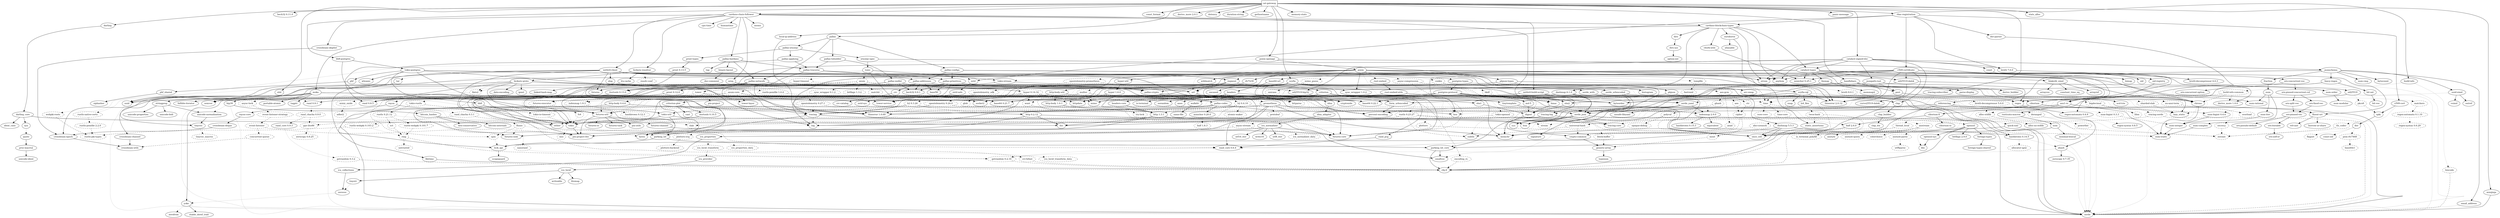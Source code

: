 digraph {
    0 [ label = "cat-gateway" shape = box]
    1 [ label = "anyhow" ]
    2 [ label = "base64 0.22.1" ]
    3 [ label = "bb8" ]
    4 [ label = "bb8-postgres" ]
    5 [ label = "bech32 0.11.0" ]
    6 [ label = "blake2b_simd" ]
    7 [ label = "build-info" ]
    8 [ label = "bytes" ]
    9 [ label = "c509-certificate" ]
    10 [ label = "cardano-blockchain-types" ]
    11 [ label = "cardano-chain-follower" ]
    12 [ label = "catalyst-signed-doc" ]
    13 [ label = "catalyst-types" ]
    14 [ label = "chrono" ]
    15 [ label = "clap" ]
    16 [ label = "const_format" ]
    17 [ label = "cpu-time" ]
    18 [ label = "crossbeam-skiplist" ]
    19 [ label = "darling" ]
    20 [ label = "dashmap 6.1.0" ]
    21 [ label = "derive_more 2.0.1" ]
    22 [ label = "dotenvy" ]
    23 [ label = "duration-string" ]
    24 [ label = "ed25519-dalek" ]
    25 [ label = "futures" ]
    26 [ label = "gethostname" ]
    27 [ label = "handlebars" ]
    28 [ label = "hex" ]
    29 [ label = "local-ip-address" ]
    30 [ label = "memory-stats" ]
    31 [ label = "mime" ]
    32 [ label = "minicbor 0.25.1" ]
    33 [ label = "minijinja" ]
    34 [ label = "moka" ]
    35 [ label = "num-bigint 0.4.6" ]
    36 [ label = "num-traits" ]
    37 [ label = "openssl" ]
    38 [ label = "orx-iterable" ]
    39 [ label = "pallas" ]
    40 [ label = "pallas-traverse" ]
    41 [ label = "panic-message" ]
    42 [ label = "poem" ]
    43 [ label = "poem-openapi" ]
    44 [ label = "prometheus" ]
    45 [ label = "rand 0.8.5" ]
    46 [ label = "rayon" ]
    47 [ label = "rbac-registration" ]
    48 [ label = "regex" ]
    49 [ label = "rust-embed" ]
    50 [ label = "scylla" ]
    51 [ label = "serde" ]
    52 [ label = "serde_json" ]
    53 [ label = "stats_alloc" ]
    54 [ label = "strum" ]
    55 [ label = "thiserror 1.0.69" ]
    56 [ label = "tokio" ]
    57 [ label = "tokio-postgres" ]
    58 [ label = "tracing" ]
    59 [ label = "tracing-subscriber" ]
    60 [ label = "ulid" ]
    61 [ label = "url" ]
    62 [ label = "uuid" ]
    63 [ label = "x509-cert" ]
    64 [ label = "futures-util" ]
    65 [ label = "parking_lot" ]
    66 [ label = "arrayref" ]
    67 [ label = "arrayvec" ]
    68 [ label = "constant_time_eq" ]
    69 [ label = "bincode" style = dashed]
    70 [ label = "build-info-common" style = dashed]
    71 [ label = "asn1-rs" ]
    72 [ label = "bimap" ]
    73 [ label = "oid" ]
    74 [ label = "oid-registry" ]
    75 [ label = "once_cell" ]
    76 [ label = "thiserror 2.0.12" ]
    77 [ label = "cbork-utils" ]
    78 [ label = "dirs" ]
    79 [ label = "ouroboros" ]
    80 [ label = "crossbeam-channel" ]
    81 [ label = "crossbeam-epoch" ]
    82 [ label = "hickory-resolver" ]
    83 [ label = "http 1.3.1" ]
    84 [ label = "humantime" ]
    85 [ label = "memx" ]
    86 [ label = "mithril-build-script" ]
    87 [ label = "mithril-client" ]
    88 [ label = "pallas-crypto" ]
    89 [ label = "pallas-hardano" ]
    90 [ label = "tar" ]
    91 [ label = "tracing-log" ]
    92 [ label = "ureq" ]
    93 [ label = "zstd" ]
    94 [ label = "brotli 7.0.0" ]
    95 [ label = "coset" ]
    96 [ label = "ed25519-bip32" ]
    97 [ label = "jsonpath-rust" ]
    98 [ label = "jsonschema" ]
    99 [ label = "base64-url" ]
    100 [ label = "fluent-uri" ]
    101 [ label = "fmmap" ]
    102 [ label = "orx-concurrent-vec" ]
    103 [ label = "clap_builder" ]
    104 [ label = "crossbeam-utils" ]
    105 [ label = "darling_core" ]
    106 [ label = "cfg-if" ]
    107 [ label = "hashbrown 0.14.5" ]
    108 [ label = "lock_api" ]
    109 [ label = "parking_lot_core" ]
    110 [ label = "curve25519-dalek" ]
    111 [ label = "ed25519" ]
    112 [ label = "rand_core 0.6.4" ]
    113 [ label = "sha2" ]
    114 [ label = "subtle" ]
    115 [ label = "zeroize" style = dashed]
    116 [ label = "futures-channel" ]
    117 [ label = "futures-core" ]
    118 [ label = "futures-executor" style = dashed]
    119 [ label = "futures-io" ]
    120 [ label = "futures-sink" ]
    121 [ label = "futures-task" ]
    122 [ label = "derive_builder" ]
    123 [ label = "log" ]
    124 [ label = "num-order" ]
    125 [ label = "pest" ]
    126 [ label = "half 2.6.0" ]
    127 [ label = "async-lock" style = dashed]
    128 [ label = "event-listener" style = dashed]
    129 [ label = "portable-atomic" ]
    130 [ label = "smallvec" ]
    131 [ label = "tagptr" ]
    132 [ label = "num-integer" ]
    133 [ label = "bitflags 2.9.0" ]
    134 [ label = "foreign-types" ]
    135 [ label = "libc" ]
    136 [ label = "openssl-sys" ]
    137 [ label = "orx-self-or" ]
    138 [ label = "pallas-addresses" ]
    139 [ label = "pallas-codec" ]
    140 [ label = "pallas-configs" ]
    141 [ label = "pallas-network" ]
    142 [ label = "pallas-primitives" ]
    143 [ label = "pallas-txbuilder" ]
    144 [ label = "pallas-utxorpc" ]
    145 [ label = "itertools 0.13.0" ]
    146 [ label = "async-compression" style = dashed]
    147 [ label = "cookie" style = dashed]
    148 [ label = "headers" ]
    149 [ label = "http-body-util" ]
    150 [ label = "hyper 1.6.0" ]
    151 [ label = "hyper-util" ]
    152 [ label = "mime_guess" style = dashed]
    153 [ label = "multer" style = dashed]
    154 [ label = "opentelemetry 0.27.1" style = dashed]
    155 [ label = "opentelemetry-prometheus" style = dashed]
    156 [ label = "percent-encoding" ]
    157 [ label = "pin-project-lite" ]
    158 [ label = "quick-xml" ]
    159 [ label = "rfc7239" ]
    160 [ label = "serde_urlencoded" ]
    161 [ label = "serde_yaml" ]
    162 [ label = "sync_wrapper 1.0.2" ]
    163 [ label = "tempfile" style = dashed]
    164 [ label = "time" style = dashed]
    165 [ label = "tokio-stream" ]
    166 [ label = "tokio-util" ]
    167 [ label = "wildmatch" ]
    168 [ label = "derive_more 1.0.0" ]
    169 [ label = "indexmap 2.9.0" ]
    170 [ label = "fnv" ]
    171 [ label = "lazy_static" ]
    172 [ label = "memchr" ]
    173 [ label = "protobuf" style = dashed]
    174 [ label = "rand_chacha 0.3.1" style = dashed]
    175 [ label = "either" ]
    176 [ label = "rayon-core" ]
    177 [ label = "der-parser" ]
    178 [ label = "aho-corasick" style = dashed]
    179 [ label = "regex-automata 0.4.9" ]
    180 [ label = "regex-syntax 0.8.5" ]
    181 [ label = "rust-embed-utils" ]
    182 [ label = "walkdir" ]
    183 [ label = "arc-swap" ]
    184 [ label = "byteorder" ]
    185 [ label = "dashmap 5.5.3" ]
    186 [ label = "histogram" ]
    187 [ label = "lz4_flex" ]
    188 [ label = "rand_pcg" ]
    189 [ label = "scylla-cql" ]
    190 [ label = "snap" ]
    191 [ label = "socket2" ]
    192 [ label = "tokio-openssl" style = dashed]
    193 [ label = "itoa" ]
    194 [ label = "ryu" ]
    195 [ label = "mio" style = dashed]
    196 [ label = "fallible-iterator" ]
    197 [ label = "phf" ]
    198 [ label = "postgres-protocol" ]
    199 [ label = "postgres-types" ]
    200 [ label = "rand 0.9.1" ]
    201 [ label = "whoami" ]
    202 [ label = "tracing-core" ]
    203 [ label = "matchers" style = dashed]
    204 [ label = "nu-ansi-term" style = dashed]
    205 [ label = "sharded-slab" style = dashed]
    206 [ label = "thread_local" style = dashed]
    207 [ label = "tracing-serde" style = dashed]
    208 [ label = "form_urlencoded" ]
    209 [ label = "idna" ]
    210 [ label = "const-oid" ]
    211 [ label = "der" ]
    212 [ label = "spki" ]
    213 [ label = "tls_codec" style = dashed]
    214 [ label = "pin-utils" ]
    215 [ label = "slab" style = dashed]
    216 [ label = "semver" ]
    217 [ label = "nom" ]
    218 [ label = "rusticata-macros" ]
    219 [ label = "dirs-sys" ]
    220 [ label = "aliasable" ]
    221 [ label = "static_assertions" ]
    222 [ label = "hickory-proto" ]
    223 [ label = "lru-cache" ]
    224 [ label = "resolv-conf" style = dashed]
    225 [ label = "rustls 0.21.12" style = dashed]
    226 [ label = "tokio-rustls" style = dashed]
    227 [ label = "flate2" style = dashed]
    228 [ label = "flume" style = dashed]
    229 [ label = "reqwest" ]
    230 [ label = "slog" ]
    231 [ label = "cryptoxide" ]
    232 [ label = "binary-layout" ]
    233 [ label = "tap" ]
    234 [ label = "filetime" ]
    235 [ label = "rustls 0.23.27" style = dashed]
    236 [ label = "rustls-native-certs" style = dashed]
    237 [ label = "rustls-pki-types" style = dashed]
    238 [ label = "webpki-roots" style = dashed]
    239 [ label = "zstd-safe" ]
    240 [ label = "alloc-no-stdlib" ]
    241 [ label = "alloc-stdlib" style = dashed]
    242 [ label = "brotli-decompressor 4.0.3" ]
    243 [ label = "ciborium" ]
    244 [ label = "ciborium-io" ]
    245 [ label = "ahash" ]
    246 [ label = "bytecount" ]
    247 [ label = "email_address" ]
    248 [ label = "fancy-regex" ]
    249 [ label = "fraction" ]
    250 [ label = "num-cmp" ]
    251 [ label = "referencing" ]
    252 [ label = "uuid-simd" ]
    253 [ label = "borrow-or-share" ]
    254 [ label = "ref-cast" ]
    255 [ label = "fs4" style = dashed]
    256 [ label = "memmap2" ]
    257 [ label = "parse-display" ]
    258 [ label = "orx-concurrent-option" ]
    259 [ label = "orx-fixed-vec" ]
    260 [ label = "orx-pinned-concurrent-col" ]
    261 [ label = "orx-pinned-vec" ]
    262 [ label = "orx-pseudo-default" ]
    263 [ label = "orx-split-vec" ]
    264 [ label = "anstream" style = dashed]
    265 [ label = "anstyle" ]
    266 [ label = "clap_lex" ]
    267 [ label = "strsim" style = dashed]
    268 [ label = "ident_case" ]
    269 [ label = "proc-macro2" ]
    270 [ label = "quote" ]
    271 [ label = "syn" ]
    272 [ label = "allocator-api2" style = dashed]
    273 [ label = "scopeguard" ]
    274 [ label = "digest" ]
    275 [ label = "pkcs8" style = dashed]
    276 [ label = "signature" ]
    277 [ label = "getrandom 0.2.16" style = dashed]
    278 [ label = "num-modular" ]
    279 [ label = "ucd-trie" ]
    280 [ label = "event-listener-strategy" style = dashed]
    281 [ label = "concurrent-queue" style = dashed]
    282 [ label = "foreign-types-shared" ]
    283 [ label = "base58" ]
    284 [ label = "bech32 0.9.1" ]
    285 [ label = "crc" ]
    286 [ label = "minicbor 0.20.0" ]
    287 [ label = "num-rational" ]
    288 [ label = "serde_with" ]
    289 [ label = "criterion" ]
    290 [ label = "pallas-wallet" ]
    291 [ label = "pallas-applying" ]
    292 [ label = "prost-types" ]
    293 [ label = "utxorpc-spec" ]
    294 [ label = "brotli 8.0.1" style = dashed]
    295 [ label = "aes-gcm" style = dashed]
    296 [ label = "hkdf" style = dashed]
    297 [ label = "hmac" ]
    298 [ label = "base64 0.21.7" ]
    299 [ label = "headers-core" ]
    300 [ label = "httpdate" ]
    301 [ label = "sha1" ]
    302 [ label = "http-body 1.0.1" ]
    303 [ label = "h2 0.4.10" style = dashed]
    304 [ label = "httparse" style = dashed]
    305 [ label = "want" style = dashed]
    306 [ label = "tower-service" ]
    307 [ label = "unicase" style = dashed]
    308 [ label = "encoding_rs" style = dashed]
    309 [ label = "spin" style = dashed]
    310 [ label = "opentelemetry 0.24.0" style = dashed]
    311 [ label = "opentelemetry_sdk" style = dashed]
    312 [ label = "uncased" ]
    313 [ label = "unsafe-libyaml" ]
    314 [ label = "fastrand" style = dashed]
    315 [ label = "deranged" style = dashed]
    316 [ label = "num-conv" style = dashed]
    317 [ label = "powerfmt" style = dashed]
    318 [ label = "time-core" style = dashed]
    319 [ label = "equivalent" ]
    320 [ label = "hashbrown 0.15.3" ]
    321 [ label = "ppv-lite86" style = dashed]
    322 [ label = "crossbeam-deque" ]
    323 [ label = "same-file" ]
    324 [ label = "twox-hash" style = dashed]
    325 [ label = "bigdecimal" style = dashed]
    326 [ label = "num-bigint 0.3.3" style = dashed]
    327 [ label = "secrecy" style = dashed]
    328 [ label = "stable_deref_trait" ]
    329 [ label = "yoke" ]
    330 [ label = "phf_shared" ]
    331 [ label = "md-5" ]
    332 [ label = "stringprep" ]
    333 [ label = "rand_chacha 0.9.0" style = dashed]
    334 [ label = "rand_core 0.9.3" ]
    335 [ label = "regex-automata 0.1.10" style = dashed]
    336 [ label = "overload" style = dashed]
    337 [ label = "idna_adapter" ]
    338 [ label = "utf8_iter" ]
    339 [ label = "flagset" style = dashed]
    340 [ label = "pem-rfc7468" style = dashed]
    341 [ label = "base64ct" style = dashed]
    342 [ label = "minimal-lexical" ]
    343 [ label = "option-ext" ]
    344 [ label = "data-encoding" ]
    345 [ label = "ipnet" ]
    346 [ label = "rustls-pemfile 1.0.4" style = dashed]
    347 [ label = "tinyvec" ]
    348 [ label = "linked-hash-map" ]
    349 [ label = "ring" style = dashed]
    350 [ label = "rustls-webpki 0.101.7" style = dashed]
    351 [ label = "sct" style = dashed]
    352 [ label = "crc32fast" style = dashed]
    353 [ label = "miniz_oxide" style = dashed]
    354 [ label = "nanorand" style = dashed]
    355 [ label = "doc-comment" ]
    356 [ label = "rustls-webpki 0.103.2" style = dashed]
    357 [ label = "rustls-pemfile 2.2.0" style = dashed]
    358 [ label = "zstd-sys" ]
    359 [ label = "ciborium-ll" ]
    360 [ label = "zerocopy 0.7.35" ]
    361 [ label = "bit-set" ]
    362 [ label = "num" ]
    363 [ label = "outref" ]
    364 [ label = "vsimd" ]
    365 [ label = "anstyle-parse" style = dashed]
    366 [ label = "anstyle-query" style = dashed]
    367 [ label = "colorchoice" style = dashed]
    368 [ label = "is_terminal_polyfill" style = dashed]
    369 [ label = "utf8parse" style = dashed]
    370 [ label = "unicode-ident" ]
    371 [ label = "block-buffer" style = dashed]
    372 [ label = "crypto-common" ]
    373 [ label = "crc-catalog" ]
    374 [ label = "half 1.8.3" style = dashed]
    375 [ label = "indexmap 1.9.3" style = dashed]
    376 [ label = "anes" ]
    377 [ label = "cast" ]
    378 [ label = "criterion-plot" ]
    379 [ label = "is-terminal" ]
    380 [ label = "itertools 0.10.5" ]
    381 [ label = "oorandom" ]
    382 [ label = "plotters" style = dashed]
    383 [ label = "tinytemplate" ]
    384 [ label = "bip39" ]
    385 [ label = "prost 0.13.5" ]
    386 [ label = "pbjson" ]
    387 [ label = "pbjson-types" ]
    388 [ label = "prost 0.12.6" ]
    389 [ label = "tonic" ]
    390 [ label = "brotli-decompressor 5.0.0" style = dashed]
    391 [ label = "aead" style = dashed]
    392 [ label = "aes" style = dashed]
    393 [ label = "cipher" style = dashed]
    394 [ label = "ctr" style = dashed]
    395 [ label = "ghash" style = dashed]
    396 [ label = "atomic-waker" style = dashed]
    397 [ label = "try-lock" style = dashed]
    398 [ label = "glob" style = dashed]
    399 [ label = "zerocopy 0.8.25" style = dashed]
    400 [ label = "libm" style = dashed]
    401 [ label = "zerofrom" ]
    402 [ label = "siphasher" ]
    403 [ label = "unicode-bidi" ]
    404 [ label = "unicode-normalization" ]
    405 [ label = "unicode-properties" ]
    406 [ label = "getrandom 0.3.2" style = dashed]
    407 [ label = "regex-syntax 0.6.29" style = dashed]
    408 [ label = "icu_normalizer" ]
    409 [ label = "icu_properties" ]
    410 [ label = "tinyvec_macros" style = dashed]
    411 [ label = "untrusted" style = dashed]
    412 [ label = "adler2" style = dashed]
    413 [ label = "bit-vec" ]
    414 [ label = "num-complex" ]
    415 [ label = "num-iter" ]
    416 [ label = "generic-array" ]
    417 [ label = "typenum" ]
    418 [ label = "hashbrown 0.12.3" style = dashed]
    419 [ label = "plotters-backend" style = dashed]
    420 [ label = "plotters-svg" style = dashed]
    421 [ label = "bitcoin_hashes" ]
    422 [ label = "async-stream" style = dashed]
    423 [ label = "axum" style = dashed]
    424 [ label = "h2 0.3.26" style = dashed]
    425 [ label = "http 0.2.12" ]
    426 [ label = "http-body 0.4.6" ]
    427 [ label = "hyper 0.14.32" style = dashed]
    428 [ label = "hyper-timeout" style = dashed]
    429 [ label = "pin-project" ]
    430 [ label = "tower" style = dashed]
    431 [ label = "tower-layer" ]
    432 [ label = "inout" style = dashed]
    433 [ label = "opaque-debug" style = dashed]
    434 [ label = "polyval" style = dashed]
    435 [ label = "icu_collections" ]
    436 [ label = "icu_normalizer_data" style = dashed]
    437 [ label = "icu_provider" ]
    438 [ label = "utf16_iter" ]
    439 [ label = "write16" ]
    440 [ label = "zerovec" ]
    441 [ label = "icu_locid_transform" style = dashed]
    442 [ label = "icu_properties_data" style = dashed]
    443 [ label = "tinystr" ]
    444 [ label = "bitcoin-internals" ]
    445 [ label = "hex-conservative" ]
    446 [ label = "axum-core" style = dashed]
    447 [ label = "bitflags 1.3.2" style = dashed]
    448 [ label = "matchit" style = dashed]
    449 [ label = "sync_wrapper 0.1.2" style = dashed]
    450 [ label = "tokio-io-timeout" style = dashed]
    451 [ label = "universal-hash" style = dashed]
    452 [ label = "icu_locid" ]
    453 [ label = "writeable" ]
    454 [ label = "icu_locid_transform_data" style = dashed]
    455 [ label = "litemap" ]
    0 -> 4 [ ]
    0 -> 5 [ ]
    0 -> 7 [ ]
    0 -> 11 [ ]
    0 -> 12 [ ]
    0 -> 16 [ ]
    0 -> 19 [ ]
    0 -> 21 [ ]
    0 -> 22 [ ]
    0 -> 23 [ ]
    0 -> 26 [ ]
    0 -> 27 [ ]
    0 -> 29 [ ]
    0 -> 30 [ ]
    0 -> 33 [ ]
    0 -> 41 [ ]
    0 -> 43 [ ]
    0 -> 47 [ ]
    0 -> 50 [ ]
    0 -> 53 [ ]
    0 -> 59 [ ]
    0 -> 60 [ ]
    3 -> 64 [ ]
    3 -> 56 [ ]
    4 -> 3 [ ]
    4 -> 57 [ ]
    6 -> 66 [ ]
    6 -> 67 [ ]
    6 -> 68 [ ]
    7 -> 69 [ style = dotted]
    7 -> 70 [ style = dotted]
    9 -> 1 [ ]
    9 -> 72 [ ]
    9 -> 24 [ ]
    9 -> 28 [ ]
    9 -> 32 [ ]
    9 -> 73 [ ]
    9 -> 74 [ ]
    9 -> 75 [ ]
    9 -> 48 [ ]
    9 -> 54 [ ]
    9 -> 76 [ ]
    10 -> 1 [ ]
    10 -> 13 [ ]
    10 -> 77 [ ]
    10 -> 20 [ ]
    10 -> 78 [ ]
    10 -> 79 [ ]
    10 -> 39 [ ]
    10 -> 54 [ ]
    11 -> 10 [ ]
    11 -> 17 [ ]
    11 -> 18 [ ]
    11 -> 82 [ ]
    11 -> 84 [ ]
    11 -> 85 [ ]
    11 -> 86 [ ]
    11 -> 87 [ ]
    11 -> 34 [ ]
    11 -> 89 [ ]
    11 -> 91 [ ]
    11 -> 92 [ ]
    12 -> 1 [ ]
    12 -> 94 [ ]
    12 -> 13 [ ]
    12 -> 15 [ ]
    12 -> 95 [ ]
    12 -> 96 [ ]
    12 -> 25 [ ]
    12 -> 97 [ ]
    12 -> 98 [ ]
    12 -> 54 [ ]
    13 -> 99 [ ]
    13 -> 6 [ ]
    13 -> 14 [ ]
    13 -> 24 [ ]
    13 -> 100 [ ]
    13 -> 101 [ ]
    13 -> 32 [ ]
    13 -> 102 [ ]
    13 -> 88 [ ]
    13 -> 76 [ ]
    13 -> 58 [ ]
    13 -> 62 [ ]
    14 -> 36 [ ]
    14 -> 51 [ style = dotted]
    15 -> 103 [ ]
    18 -> 81 [ ]
    19 -> 105 [ ]
    20 -> 107 [ ]
    20 -> 108 [ ]
    20 -> 75 [ ]
    20 -> 109 [ ]
    20 -> 46 [ style = dotted]
    24 -> 110 [ ]
    24 -> 111 [ ]
    24 -> 113 [ ]
    25 -> 118 [ style = dotted]
    27 -> 122 [ ]
    27 -> 123 [ ]
    27 -> 124 [ ]
    27 -> 125 [ ]
    27 -> 52 [ ]
    29 -> 55 [ ]
    32 -> 126 [ style = dotted]
    33 -> 51 [ ]
    34 -> 127 [ style = dotted]
    34 -> 80 [ ]
    34 -> 81 [ ]
    34 -> 64 [ style = dotted]
    34 -> 65 [ ]
    34 -> 129 [ ]
    34 -> 131 [ ]
    34 -> 55 [ ]
    34 -> 62 [ ]
    35 -> 132 [ ]
    37 -> 133 [ ]
    37 -> 106 [ ]
    37 -> 134 [ ]
    37 -> 75 [ ]
    37 -> 136 [ ]
    38 -> 137 [ ]
    39 -> 140 [ ]
    39 -> 141 [ ]
    39 -> 143 [ ]
    39 -> 144 [ ]
    40 -> 145 [ ]
    40 -> 138 [ ]
    40 -> 142 [ ]
    42 -> 146 [ style = dotted]
    42 -> 14 [ style = dotted]
    42 -> 147 [ style = dotted]
    42 -> 148 [ ]
    42 -> 28 [ style = dotted]
    42 -> 149 [ ]
    42 -> 151 [ ]
    42 -> 152 [ style = dotted]
    42 -> 153 [ style = dotted]
    42 -> 154 [ style = dotted]
    42 -> 155 [ style = dotted]
    42 -> 158 [ style = dotted]
    42 -> 48 [ ]
    42 -> 159 [ ]
    42 -> 49 [ style = dotted]
    42 -> 52 [ ]
    42 -> 160 [ ]
    42 -> 161 [ style = dotted]
    42 -> 162 [ ]
    42 -> 163 [ style = dotted]
    42 -> 76 [ ]
    42 -> 165 [ style = dotted]
    42 -> 167 [ ]
    43 -> 168 [ ]
    43 -> 42 [ ]
    43 -> 61 [ style = dotted]
    43 -> 62 [ style = dotted]
    44 -> 170 [ ]
    44 -> 171 [ ]
    44 -> 172 [ ]
    44 -> 65 [ ]
    44 -> 173 [ style = dotted]
    44 -> 55 [ ]
    45 -> 174 [ style = dotted]
    46 -> 175 [ ]
    46 -> 176 [ ]
    47 -> 94 [ ]
    47 -> 9 [ ]
    47 -> 10 [ ]
    47 -> 177 [ ]
    47 -> 63 [ ]
    47 -> 93 [ ]
    48 -> 179 [ ]
    49 -> 181 [ ]
    50 -> 183 [ ]
    50 -> 2 [ style = dotted]
    50 -> 185 [ ]
    50 -> 25 [ ]
    50 -> 186 [ ]
    50 -> 145 [ ]
    50 -> 171 [ ]
    50 -> 45 [ ]
    50 -> 188 [ ]
    50 -> 189 [ ]
    50 -> 161 [ style = dotted]
    50 -> 191 [ ]
    50 -> 192 [ style = dotted]
    50 -> 58 [ ]
    50 -> 61 [ style = dotted]
    52 -> 193 [ ]
    52 -> 172 [ ]
    52 -> 194 [ ]
    52 -> 51 [ ]
    56 -> 8 [ style = dotted]
    56 -> 195 [ style = dotted]
    56 -> 65 [ style = dotted]
    56 -> 157 [ ]
    57 -> 64 [ ]
    57 -> 123 [ ]
    57 -> 156 [ ]
    57 -> 197 [ ]
    57 -> 199 [ ]
    57 -> 166 [ ]
    57 -> 201 [ ]
    58 -> 123 [ style = dotted]
    58 -> 157 [ ]
    58 -> 202 [ ]
    59 -> 203 [ style = dotted]
    59 -> 204 [ style = dotted]
    59 -> 48 [ style = dotted]
    59 -> 52 [ style = dotted]
    59 -> 205 [ style = dotted]
    59 -> 130 [ style = dotted]
    59 -> 206 [ style = dotted]
    59 -> 164 [ style = dotted]
    59 -> 58 [ style = dotted]
    59 -> 91 [ style = dotted]
    59 -> 207 [ style = dotted]
    60 -> 200 [ style = dotted]
    60 -> 62 [ style = dotted]
    61 -> 208 [ ]
    61 -> 209 [ ]
    62 -> 51 [ style = dotted]
    63 -> 212 [ ]
    63 -> 213 [ style = dotted]
    64 -> 116 [ style = dotted]
    64 -> 119 [ style = dotted]
    64 -> 121 [ ]
    64 -> 172 [ style = dotted]
    64 -> 157 [ ]
    64 -> 214 [ ]
    64 -> 215 [ style = dotted]
    65 -> 108 [ ]
    65 -> 109 [ ]
    69 -> 51 [ style = dashed]
    70 -> 14 [ style = dashed]
    70 -> 168 [ style = dashed]
    70 -> 216 [ style = dashed]
    71 -> 36 [ ]
    71 -> 218 [ ]
    71 -> 55 [ ]
    74 -> 71 [ ]
    77 -> 32 [ ]
    78 -> 219 [ ]
    79 -> 220 [ ]
    79 -> 221 [ ]
    80 -> 104 [ ]
    81 -> 104 [ ]
    82 -> 222 [ ]
    82 -> 223 [ ]
    82 -> 224 [ style = dotted]
    83 -> 8 [ ]
    83 -> 170 [ ]
    83 -> 193 [ ]
    86 -> 216 [ ]
    86 -> 52 [ ]
    86 -> 161 [ ]
    87 -> 1 [ ]
    87 -> 14 [ ]
    87 -> 227 [ style = dotted]
    87 -> 228 [ style = dotted]
    87 -> 25 [ ]
    87 -> 229 [ ]
    87 -> 216 [ ]
    87 -> 230 [ ]
    87 -> 54 [ ]
    87 -> 90 [ style = dotted]
    87 -> 76 [ ]
    87 -> 56 [ ]
    87 -> 62 [ ]
    87 -> 93 [ style = dotted]
    88 -> 231 [ ]
    88 -> 139 [ ]
    88 -> 112 [ ]
    89 -> 232 [ ]
    89 -> 141 [ ]
    89 -> 40 [ ]
    89 -> 233 [ ]
    90 -> 234 [ ]
    91 -> 123 [ ]
    91 -> 202 [ ]
    92 -> 2 [ ]
    92 -> 227 [ style = dotted]
    92 -> 235 [ style = dotted]
    92 -> 236 [ style = dotted]
    92 -> 61 [ ]
    92 -> 238 [ style = dotted]
    93 -> 239 [ ]
    94 -> 242 [ ]
    95 -> 243 [ ]
    96 -> 231 [ ]
    97 -> 125 [ ]
    97 -> 48 [ ]
    97 -> 52 [ ]
    98 -> 246 [ ]
    98 -> 247 [ ]
    98 -> 248 [ ]
    98 -> 249 [ ]
    98 -> 250 [ ]
    98 -> 251 [ ]
    98 -> 229 [ style = dotted]
    98 -> 252 [ ]
    99 -> 2 [ ]
    100 -> 253 [ ]
    100 -> 254 [ ]
    100 -> 51 [ style = dotted]
    101 -> 184 [ ]
    101 -> 255 [ style = dotted]
    101 -> 256 [ ]
    101 -> 257 [ ]
    102 -> 258 [ ]
    102 -> 260 [ ]
    102 -> 51 [ style = dotted]
    103 -> 264 [ style = dotted]
    103 -> 266 [ ]
    103 -> 267 [ style = dotted]
    105 -> 170 [ ]
    105 -> 268 [ ]
    105 -> 267 [ style = dotted]
    105 -> 271 [ ]
    107 -> 245 [ style = dotted]
    107 -> 272 [ style = dotted]
    108 -> 273 [ ]
    109 -> 106 [ ]
    109 -> 130 [ ]
    110 -> 274 [ style = dotted]
    110 -> 115 [ style = dotted]
    111 -> 275 [ style = dotted]
    111 -> 51 [ style = dotted]
    111 -> 276 [ ]
    112 -> 277 [ style = dotted]
    113 -> 274 [ ]
    116 -> 117 [ ]
    116 -> 120 [ style = dotted]
    118 -> 64 [ style = dashed]
    124 -> 278 [ ]
    125 -> 172 [ style = dotted]
    125 -> 76 [ style = dotted]
    125 -> 279 [ ]
    126 -> 106 [ ]
    127 -> 280 [ style = dashed]
    128 -> 281 [ style = dashed]
    128 -> 157 [ style = dashed]
    132 -> 36 [ ]
    134 -> 282 [ ]
    136 -> 135 [ ]
    138 -> 283 [ ]
    138 -> 284 [ ]
    138 -> 285 [ ]
    138 -> 88 [ ]
    139 -> 28 [ ]
    139 -> 286 [ ]
    139 -> 51 [ ]
    139 -> 55 [ ]
    140 -> 287 [ ]
    140 -> 138 [ ]
    140 -> 142 [ ]
    140 -> 288 [ ]
    141 -> 184 [ ]
    141 -> 145 [ ]
    141 -> 88 [ ]
    141 -> 45 [ ]
    141 -> 191 [ ]
    141 -> 56 [ ]
    141 -> 58 [ ]
    142 -> 283 [ ]
    142 -> 284 [ ]
    142 -> 289 [ ]
    142 -> 123 [ ]
    142 -> 88 [ ]
    143 -> 40 [ ]
    143 -> 290 [ ]
    144 -> 291 [ ]
    144 -> 292 [ ]
    144 -> 293 [ ]
    145 -> 175 [ ]
    146 -> 294 [ style = dotted]
    146 -> 227 [ style = dotted]
    146 -> 117 [ style = dashed]
    146 -> 172 [ style = dashed]
    146 -> 56 [ style = dotted]
    147 -> 295 [ style = dotted]
    147 -> 2 [ style = dotted]
    147 -> 296 [ style = dotted]
    147 -> 156 [ style = dotted]
    147 -> 45 [ style = dotted]
    147 -> 113 [ style = dotted]
    147 -> 164 [ style = dashed]
    148 -> 298 [ ]
    148 -> 299 [ ]
    148 -> 300 [ ]
    148 -> 31 [ ]
    148 -> 301 [ ]
    149 -> 117 [ ]
    149 -> 302 [ ]
    149 -> 157 [ ]
    150 -> 64 [ style = dotted]
    150 -> 303 [ style = dotted]
    150 -> 302 [ ]
    150 -> 304 [ style = dotted]
    150 -> 300 [ style = dotted]
    150 -> 305 [ style = dotted]
    151 -> 150 [ ]
    151 -> 135 [ style = dotted]
    151 -> 191 [ style = dotted]
    151 -> 306 [ style = dotted]
    152 -> 31 [ style = dashed]
    152 -> 307 [ style = dashed]
    153 -> 308 [ style = dashed]
    153 -> 64 [ style = dashed]
    153 -> 83 [ style = dashed]
    153 -> 304 [ style = dashed]
    153 -> 31 [ style = dashed]
    153 -> 309 [ style = dashed]
    153 -> 56 [ style = dotted]
    154 -> 117 [ style = dotted]
    154 -> 120 [ style = dotted]
    154 -> 55 [ style = dotted]
    154 -> 58 [ style = dotted]
    155 -> 311 [ style = dashed]
    155 -> 44 [ style = dashed]
    158 -> 172 [ ]
    158 -> 51 [ style = dotted]
    159 -> 312 [ ]
    160 -> 208 [ ]
    160 -> 193 [ ]
    160 -> 194 [ ]
    160 -> 51 [ ]
    161 -> 169 [ ]
    161 -> 193 [ ]
    161 -> 194 [ ]
    161 -> 313 [ ]
    162 -> 117 [ style = dotted]
    163 -> 314 [ style = dashed]
    163 -> 75 [ style = dashed]
    164 -> 315 [ style = dashed]
    164 -> 193 [ style = dotted]
    164 -> 316 [ style = dashed]
    164 -> 318 [ style = dashed]
    165 -> 117 [ ]
    165 -> 56 [ ]
    166 -> 117 [ ]
    166 -> 120 [ ]
    166 -> 56 [ ]
    169 -> 319 [ ]
    169 -> 320 [ ]
    169 -> 51 [ style = dotted]
    174 -> 321 [ style = dashed]
    174 -> 112 [ style = dashed]
    176 -> 322 [ ]
    177 -> 71 [ ]
    178 -> 172 [ style = dotted]
    179 -> 178 [ style = dotted]
    179 -> 180 [ style = dotted]
    181 -> 113 [ ]
    181 -> 182 [ ]
    182 -> 323 [ ]
    185 -> 107 [ ]
    185 -> 108 [ ]
    185 -> 75 [ ]
    185 -> 109 [ ]
    187 -> 324 [ style = dotted]
    188 -> 112 [ ]
    189 -> 325 [ style = dotted]
    189 -> 184 [ ]
    189 -> 14 [ style = dotted]
    189 -> 187 [ ]
    189 -> 326 [ style = dotted]
    189 -> 327 [ style = dotted]
    189 -> 190 [ ]
    189 -> 76 [ ]
    189 -> 164 [ style = dotted]
    189 -> 56 [ ]
    189 -> 62 [ ]
    189 -> 329 [ ]
    192 -> 37 [ style = dashed]
    192 -> 56 [ style = dashed]
    197 -> 330 [ ]
    198 -> 2 [ ]
    198 -> 184 [ ]
    198 -> 8 [ ]
    198 -> 196 [ ]
    198 -> 297 [ ]
    198 -> 331 [ ]
    198 -> 172 [ ]
    198 -> 200 [ ]
    198 -> 113 [ ]
    198 -> 332 [ ]
    199 -> 14 [ style = dotted]
    199 -> 198 [ ]
    199 -> 52 [ style = dotted]
    199 -> 164 [ style = dotted]
    199 -> 62 [ style = dotted]
    200 -> 333 [ style = dotted]
    202 -> 75 [ style = dotted]
    203 -> 335 [ style = dashed]
    204 -> 336 [ style = dashed]
    205 -> 171 [ style = dashed]
    206 -> 106 [ style = dashed]
    206 -> 75 [ style = dashed]
    207 -> 51 [ style = dashed]
    207 -> 202 [ style = dashed]
    208 -> 156 [ ]
    209 -> 337 [ ]
    211 -> 210 [ style = dotted]
    211 -> 339 [ style = dotted]
    211 -> 340 [ style = dotted]
    211 -> 115 [ style = dotted]
    212 -> 211 [ ]
    213 -> 115 [ style = dashed]
    216 -> 51 [ style = dotted]
    217 -> 172 [ ]
    217 -> 342 [ ]
    218 -> 217 [ ]
    219 -> 343 [ ]
    222 -> 344 [ ]
    222 -> 64 [ ]
    222 -> 345 [ ]
    222 -> 45 [ ]
    222 -> 346 [ style = dotted]
    222 -> 55 [ ]
    222 -> 347 [ ]
    222 -> 226 [ style = dotted]
    222 -> 58 [ ]
    222 -> 61 [ ]
    223 -> 348 [ ]
    225 -> 123 [ style = dotted]
    225 -> 350 [ style = dashed]
    225 -> 351 [ style = dashed]
    226 -> 225 [ style = dashed]
    226 -> 56 [ style = dashed]
    227 -> 352 [ style = dashed]
    227 -> 353 [ style = dotted]
    228 -> 117 [ style = dotted]
    228 -> 120 [ style = dotted]
    228 -> 354 [ style = dotted]
    228 -> 309 [ style = dashed]
    229 -> 2 [ ]
    229 -> 64 [ ]
    229 -> 83 [ ]
    229 -> 52 [ style = dotted]
    229 -> 160 [ ]
    229 -> 162 [ ]
    229 -> 306 [ ]
    229 -> 61 [ ]
    232 -> 355 [ ]
    234 -> 106 [ ]
    235 -> 123 [ style = dotted]
    235 -> 75 [ style = dashed]
    235 -> 356 [ style = dashed]
    235 -> 114 [ style = dashed]
    235 -> 115 [ style = dashed]
    236 -> 357 [ style = dashed]
    238 -> 237 [ style = dashed]
    239 -> 358 [ ]
    241 -> 240 [ style = dashed]
    242 -> 241 [ style = dotted]
    243 -> 359 [ ]
    243 -> 51 [ ]
    245 -> 277 [ style = dotted]
    245 -> 51 [ style = dotted]
    245 -> 360 [ ]
    247 -> 51 [ style = dotted]
    248 -> 361 [ ]
    248 -> 179 [ ]
    249 -> 171 [ style = dotted]
    249 -> 362 [ ]
    251 -> 245 [ ]
    251 -> 100 [ ]
    251 -> 75 [ ]
    251 -> 156 [ ]
    251 -> 52 [ ]
    252 -> 363 [ ]
    252 -> 62 [ style = dotted]
    252 -> 364 [ ]
    255 -> 56 [ style = dotted]
    257 -> 48 [ style = dotted]
    259 -> 261 [ ]
    260 -> 259 [ ]
    260 -> 263 [ ]
    261 -> 38 [ ]
    261 -> 262 [ ]
    263 -> 261 [ ]
    264 -> 265 [ style = dashed]
    264 -> 365 [ style = dashed]
    264 -> 366 [ style = dotted]
    264 -> 367 [ style = dashed]
    264 -> 368 [ style = dashed]
    269 -> 370 [ ]
    270 -> 269 [ ]
    271 -> 270 [ style = dotted]
    274 -> 371 [ style = dotted]
    274 -> 372 [ ]
    274 -> 114 [ style = dotted]
    275 -> 212 [ style = dashed]
    276 -> 112 [ style = dotted]
    277 -> 106 [ style = dashed]
    280 -> 128 [ style = dashed]
    281 -> 104 [ style = dashed]
    285 -> 373 [ ]
    286 -> 374 [ style = dotted]
    287 -> 35 [ style = dotted]
    288 -> 2 [ style = dotted]
    288 -> 14 [ style = dotted]
    288 -> 28 [ style = dotted]
    288 -> 375 [ style = dotted]
    288 -> 169 [ style = dotted]
    288 -> 52 [ style = dotted]
    288 -> 164 [ style = dotted]
    289 -> 376 [ ]
    289 -> 243 [ ]
    289 -> 15 [ ]
    289 -> 378 [ ]
    289 -> 379 [ ]
    289 -> 75 [ ]
    289 -> 381 [ ]
    289 -> 382 [ style = dotted]
    289 -> 46 [ style = dotted]
    289 -> 48 [ ]
    289 -> 383 [ ]
    289 -> 182 [ ]
    290 -> 284 [ ]
    290 -> 384 [ ]
    290 -> 96 [ ]
    290 -> 88 [ ]
    290 -> 45 [ ]
    291 -> 40 [ ]
    291 -> 45 [ ]
    292 -> 385 [ ]
    293 -> 387 [ ]
    293 -> 389 [ ]
    294 -> 390 [ style = dashed]
    295 -> 391 [ style = dashed]
    295 -> 392 [ style = dotted]
    295 -> 394 [ style = dashed]
    295 -> 395 [ style = dashed]
    296 -> 297 [ style = dashed]
    297 -> 274 [ ]
    299 -> 83 [ ]
    301 -> 274 [ ]
    302 -> 83 [ ]
    303 -> 396 [ style = dashed]
    303 -> 83 [ style = dashed]
    303 -> 169 [ style = dashed]
    303 -> 215 [ style = dashed]
    303 -> 166 [ style = dashed]
    303 -> 58 [ style = dashed]
    305 -> 397 [ style = dashed]
    308 -> 106 [ style = dashed]
    309 -> 108 [ style = dotted]
    310 -> 117 [ style = dashed]
    310 -> 120 [ style = dashed]
    310 -> 75 [ style = dashed]
    310 -> 157 [ style = dotted]
    310 -> 55 [ style = dashed]
    311 -> 118 [ style = dashed]
    311 -> 398 [ style = dotted]
    311 -> 310 [ style = dashed]
    315 -> 317 [ style = dotted]
    315 -> 51 [ style = dotted]
    321 -> 399 [ style = dashed]
    322 -> 81 [ ]
    324 -> 106 [ style = dashed]
    324 -> 221 [ style = dashed]
    325 -> 400 [ style = dashed]
    325 -> 35 [ style = dashed]
    326 -> 132 [ style = dashed]
    327 -> 115 [ style = dashed]
    329 -> 51 [ style = dotted]
    329 -> 328 [ ]
    329 -> 401 [ style = dotted]
    330 -> 402 [ ]
    331 -> 274 [ ]
    332 -> 403 [ ]
    332 -> 404 [ ]
    332 -> 405 [ ]
    333 -> 321 [ style = dashed]
    333 -> 334 [ style = dashed]
    334 -> 406 [ style = dotted]
    335 -> 407 [ style = dotted]
    337 -> 408 [ ]
    340 -> 341 [ style = dashed]
    346 -> 298 [ style = dashed]
    347 -> 410 [ style = dotted]
    349 -> 277 [ style = dashed]
    349 -> 411 [ style = dashed]
    350 -> 349 [ style = dashed]
    351 -> 349 [ style = dashed]
    352 -> 106 [ style = dashed]
    353 -> 412 [ style = dashed]
    354 -> 277 [ style = dotted]
    356 -> 349 [ style = dotted]
    356 -> 237 [ style = dashed]
    357 -> 237 [ style = dashed]
    359 -> 244 [ ]
    359 -> 126 [ ]
    361 -> 413 [ ]
    362 -> 414 [ ]
    362 -> 415 [ ]
    362 -> 287 [ ]
    365 -> 369 [ style = dotted]
    371 -> 416 [ style = dashed]
    372 -> 416 [ ]
    372 -> 112 [ style = dotted]
    375 -> 418 [ style = dashed]
    375 -> 51 [ style = dotted]
    378 -> 377 [ ]
    378 -> 380 [ ]
    380 -> 175 [ ]
    382 -> 36 [ style = dashed]
    382 -> 420 [ style = dotted]
    383 -> 52 [ ]
    384 -> 421 [ ]
    384 -> 112 [ style = dotted]
    384 -> 51 [ style = dotted]
    384 -> 404 [ style = dotted]
    385 -> 8 [ ]
    386 -> 298 [ ]
    386 -> 51 [ ]
    387 -> 14 [ ]
    387 -> 386 [ ]
    387 -> 388 [ ]
    388 -> 8 [ ]
    389 -> 422 [ style = dotted]
    389 -> 423 [ style = dotted]
    389 -> 298 [ ]
    389 -> 428 [ style = dotted]
    389 -> 388 [ style = dotted]
    389 -> 165 [ ]
    390 -> 241 [ style = dotted]
    391 -> 372 [ style = dashed]
    392 -> 393 [ style = dashed]
    393 -> 372 [ style = dashed]
    393 -> 432 [ style = dashed]
    394 -> 393 [ style = dashed]
    395 -> 434 [ style = dashed]
    404 -> 347 [ ]
    406 -> 106 [ style = dashed]
    408 -> 436 [ style = dotted]
    408 -> 409 [ ]
    408 -> 130 [ ]
    408 -> 438 [ ]
    408 -> 338 [ ]
    408 -> 439 [ ]
    409 -> 435 [ ]
    409 -> 441 [ style = dotted]
    409 -> 442 [ style = dotted]
    414 -> 36 [ ]
    415 -> 132 [ ]
    416 -> 417 [ ]
    420 -> 419 [ style = dashed]
    421 -> 444 [ ]
    421 -> 445 [ ]
    422 -> 117 [ style = dashed]
    422 -> 157 [ style = dashed]
    423 -> 446 [ style = dashed]
    423 -> 447 [ style = dashed]
    423 -> 427 [ style = dashed]
    423 -> 448 [ style = dashed]
    423 -> 156 [ style = dashed]
    423 -> 449 [ style = dashed]
    423 -> 430 [ style = dashed]
    424 -> 64 [ style = dashed]
    424 -> 425 [ style = dashed]
    424 -> 169 [ style = dashed]
    424 -> 166 [ style = dashed]
    424 -> 58 [ style = dashed]
    425 -> 8 [ ]
    425 -> 170 [ ]
    425 -> 193 [ ]
    426 -> 425 [ ]
    426 -> 157 [ ]
    427 -> 424 [ style = dotted]
    427 -> 426 [ style = dashed]
    427 -> 304 [ style = dashed]
    427 -> 300 [ style = dashed]
    427 -> 191 [ style = dotted]
    427 -> 306 [ style = dashed]
    427 -> 305 [ style = dashed]
    428 -> 427 [ style = dashed]
    428 -> 450 [ style = dashed]
    430 -> 64 [ style = dotted]
    430 -> 375 [ style = dotted]
    430 -> 429 [ style = dotted]
    430 -> 45 [ style = dotted]
    430 -> 166 [ style = dotted]
    430 -> 431 [ style = dashed]
    430 -> 306 [ style = dashed]
    430 -> 58 [ style = dotted]
    432 -> 416 [ style = dashed]
    434 -> 433 [ style = dashed]
    434 -> 451 [ style = dashed]
    435 -> 440 [ ]
    437 -> 452 [ ]
    440 -> 329 [ style = dotted]
    441 -> 454 [ style = dotted]
    441 -> 437 [ style = dashed]
    443 -> 440 [ style = dotted]
    446 -> 64 [ style = dashed]
    446 -> 426 [ style = dashed]
    446 -> 31 [ style = dashed]
    446 -> 431 [ style = dashed]
    446 -> 306 [ style = dashed]
    450 -> 56 [ style = dashed]
    451 -> 372 [ style = dashed]
    451 -> 114 [ style = dashed]
    452 -> 455 [ ]
    452 -> 443 [ ]
    452 -> 453 [ ]
}


